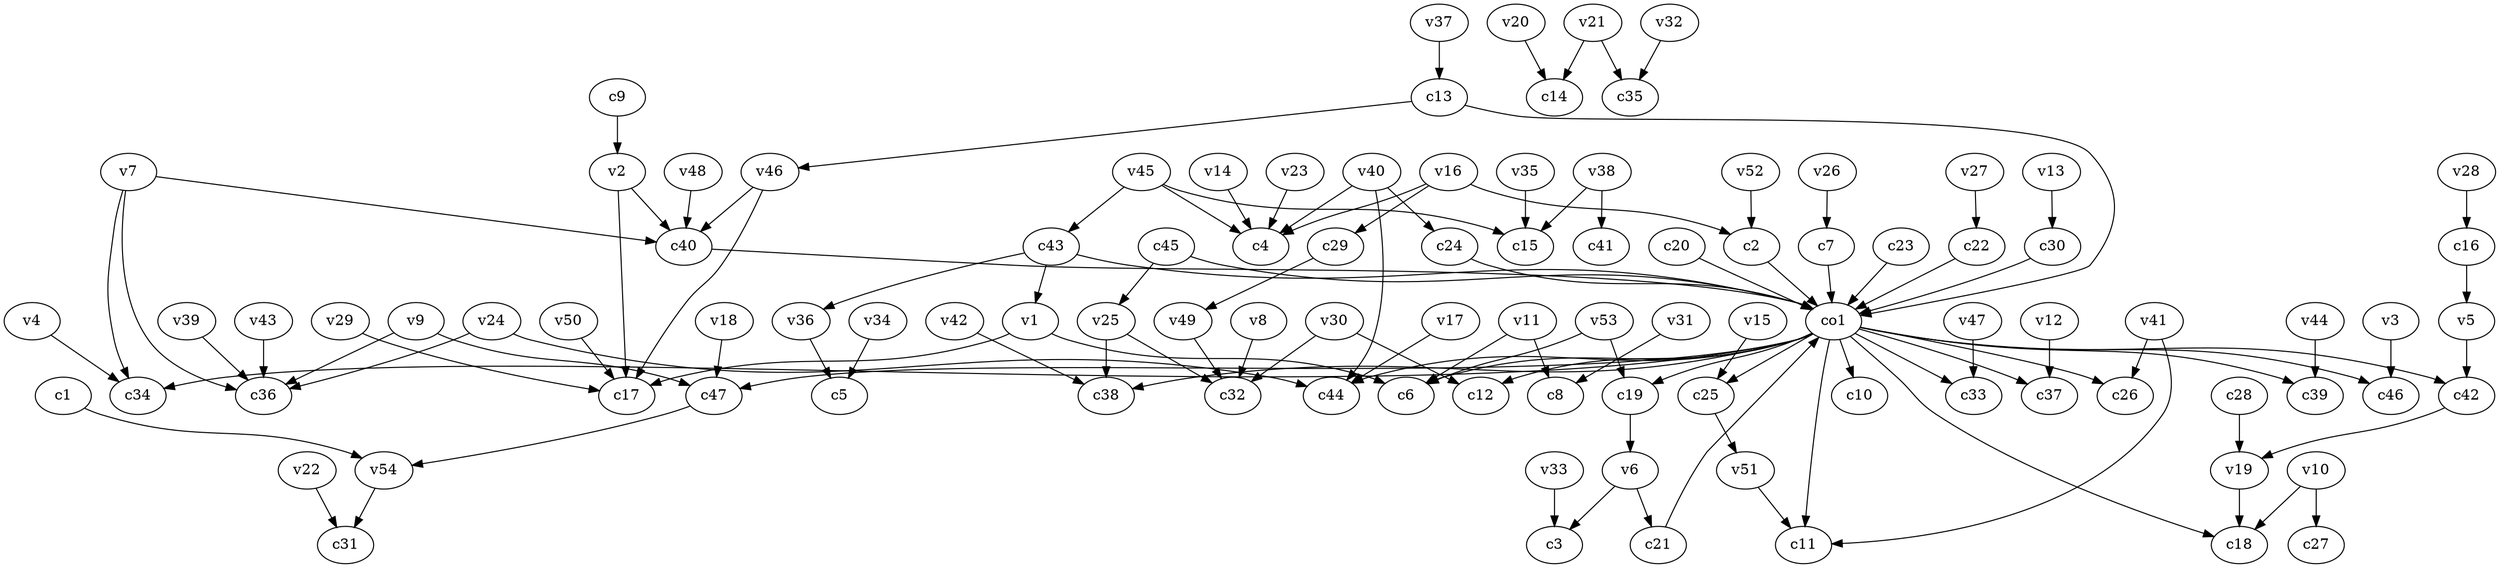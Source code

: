 strict digraph  {
c1;
c2;
c3;
c4;
c5;
c6;
c7;
c8;
c9;
c10;
c11;
c12;
c13;
c14;
c15;
c16;
c17;
c18;
c19;
c20;
c21;
c22;
c23;
c24;
c25;
c26;
c27;
c28;
c29;
c30;
c31;
c32;
c33;
c34;
c35;
c36;
c37;
c38;
c39;
c40;
c41;
c42;
c43;
c44;
c45;
c46;
c47;
v1;
v2;
v3;
v4;
v5;
v6;
v7;
v8;
v9;
v10;
v11;
v12;
v13;
v14;
v15;
v16;
v17;
v18;
v19;
v20;
v21;
v22;
v23;
v24;
v25;
v26;
v27;
v28;
v29;
v30;
v31;
v32;
v33;
v34;
v35;
v36;
v37;
v38;
v39;
v40;
v41;
v42;
v43;
v44;
v45;
v46;
v47;
v48;
v49;
v50;
v51;
v52;
v53;
v54;
co1;
c1 -> v54  [weight=1];
c2 -> co1  [weight=1];
c7 -> co1  [weight=1];
c9 -> v2  [weight=1];
c13 -> co1  [weight=1];
c13 -> v46  [weight=1];
c16 -> v5  [weight=1];
c19 -> v6  [weight=1];
c20 -> co1  [weight=1];
c21 -> co1  [weight=1];
c22 -> co1  [weight=1];
c23 -> co1  [weight=1];
c24 -> co1  [weight=1];
c25 -> v51  [weight=1];
c28 -> v19  [weight=1];
c29 -> v49  [weight=1];
c30 -> co1  [weight=1];
c40 -> co1  [weight=1];
c42 -> v19  [weight=1];
c43 -> co1  [weight=1];
c43 -> v1  [weight=1];
c43 -> v36  [weight=1];
c45 -> v25  [weight=1];
c45 -> co1  [weight=1];
c47 -> v54  [weight=1];
v1 -> c6  [weight=1];
v1 -> c17  [weight=1];
v2 -> c17  [weight=1];
v2 -> c40  [weight=1];
v3 -> c46  [weight=1];
v4 -> c34  [weight=1];
v5 -> c42  [weight=1];
v6 -> c3  [weight=1];
v6 -> c21  [weight=1];
v7 -> c40  [weight=1];
v7 -> c34  [weight=1];
v7 -> c36  [weight=1];
v8 -> c32  [weight=1];
v9 -> c47  [weight=1];
v9 -> c36  [weight=1];
v10 -> c27  [weight=1];
v10 -> c18  [weight=1];
v11 -> c8  [weight=1];
v11 -> c6  [weight=1];
v12 -> c37  [weight=1];
v13 -> c30  [weight=1];
v14 -> c4  [weight=1];
v15 -> c25  [weight=1];
v16 -> c4  [weight=1];
v16 -> c2  [weight=1];
v16 -> c29  [weight=1];
v17 -> c44  [weight=1];
v18 -> c47  [weight=1];
v19 -> c18  [weight=1];
v20 -> c14  [weight=1];
v21 -> c35  [weight=1];
v21 -> c14  [weight=1];
v22 -> c31  [weight=1];
v23 -> c4  [weight=1];
v24 -> c36  [weight=1];
v24 -> c44  [weight=1];
v25 -> c32  [weight=1];
v25 -> c38  [weight=1];
v26 -> c7  [weight=1];
v27 -> c22  [weight=1];
v28 -> c16  [weight=1];
v29 -> c17  [weight=1];
v30 -> c32  [weight=1];
v30 -> c12  [weight=1];
v31 -> c8  [weight=1];
v32 -> c35  [weight=1];
v33 -> c3  [weight=1];
v34 -> c5  [weight=1];
v35 -> c15  [weight=1];
v36 -> c5  [weight=1];
v37 -> c13  [weight=1];
v38 -> c15  [weight=1];
v38 -> c41  [weight=1];
v39 -> c36  [weight=1];
v40 -> c24  [weight=1];
v40 -> c44  [weight=1];
v40 -> c4  [weight=1];
v41 -> c26  [weight=1];
v41 -> c11  [weight=1];
v42 -> c38  [weight=1];
v43 -> c36  [weight=1];
v44 -> c39  [weight=1];
v45 -> c4  [weight=1];
v45 -> c15  [weight=1];
v45 -> c43  [weight=1];
v46 -> c17  [weight=1];
v46 -> c40  [weight=1];
v47 -> c33  [weight=1];
v48 -> c40  [weight=1];
v49 -> c32  [weight=1];
v50 -> c17  [weight=1];
v51 -> c11  [weight=1];
v52 -> c2  [weight=1];
v53 -> c19  [weight=1];
v53 -> c6  [weight=1];
v54 -> c31  [weight=1];
co1 -> c44  [weight=1];
co1 -> c12  [weight=1];
co1 -> c26  [weight=1];
co1 -> c46  [weight=1];
co1 -> c42  [weight=1];
co1 -> c18  [weight=1];
co1 -> c11  [weight=1];
co1 -> c19  [weight=1];
co1 -> c37  [weight=1];
co1 -> c34  [weight=1];
co1 -> c6  [weight=1];
co1 -> c25  [weight=1];
co1 -> c38  [weight=1];
co1 -> c47  [weight=1];
co1 -> c33  [weight=1];
co1 -> c10  [weight=1];
co1 -> c39  [weight=1];
}
